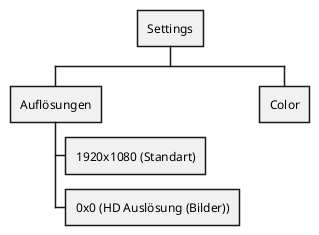 @startwbs
* Settings
** Auflösungen
*** 1920x1080 (Standart)
*** 0x0 (HD Auslösung (Bilder))
** Color
@endwbs